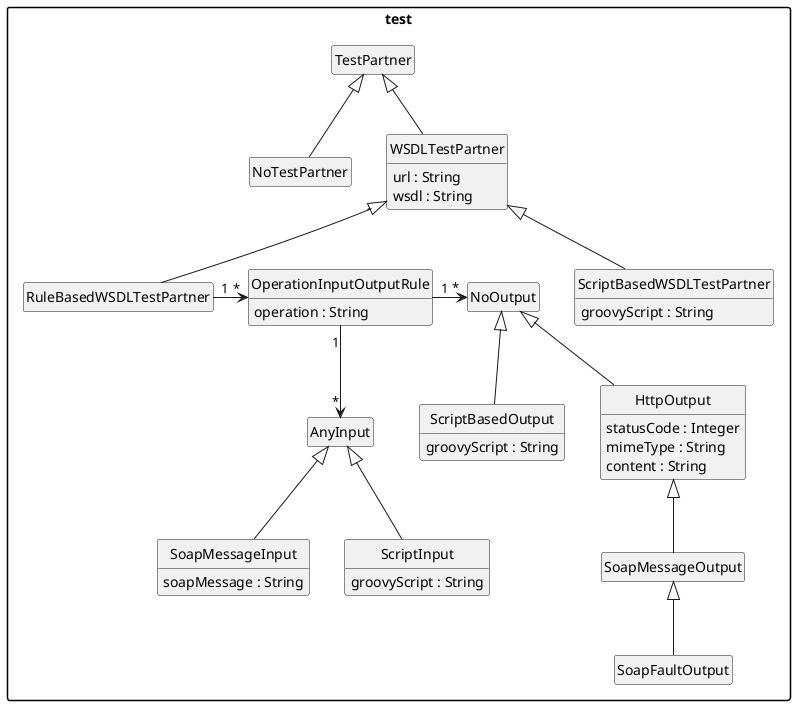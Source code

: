 @startuml
package "test" {

   class NoTestPartner extends TestPartner
   class WSDLTestPartner extends TestPartner {
     url : String
     wsdl : String
   }
   class RuleBasedWSDLTestPartner extends WSDLTestPartner
   class ScriptBasedWSDLTestPartner extends WSDLTestPartner {
     groovyScript : String
   }

   class OperationInputOutputRule {
        operation : String
   }



   class AnyInput
   class SoapMessageInput extends AnyInput {
     soapMessage : String
   }
   class ScriptInput extends AnyInput {
      groovyScript : String
   }


   class NoOutput
   class HttpOutput extends NoOutput {
       statusCode : Integer
       mimeType : String
       content : String
   }
   class SoapMessageOutput extends HttpOutput {
      }
   class SoapFaultOutput extends SoapMessageOutput
   class ScriptBasedOutput extends NoOutput {
       groovyScript : String
   }



	class TestPartner

}

RuleBasedWSDLTestPartner "1" -right-> "*" OperationInputOutputRule
OperationInputOutputRule "1" -down-> "*" AnyInput
OperationInputOutputRule "1" -right-> "*" NoOutput

hide empty members
hide empty methods
hide circle

skinparam monochrome true
skinparam shadowing false
skinparam packageStyle rect
@enduml
